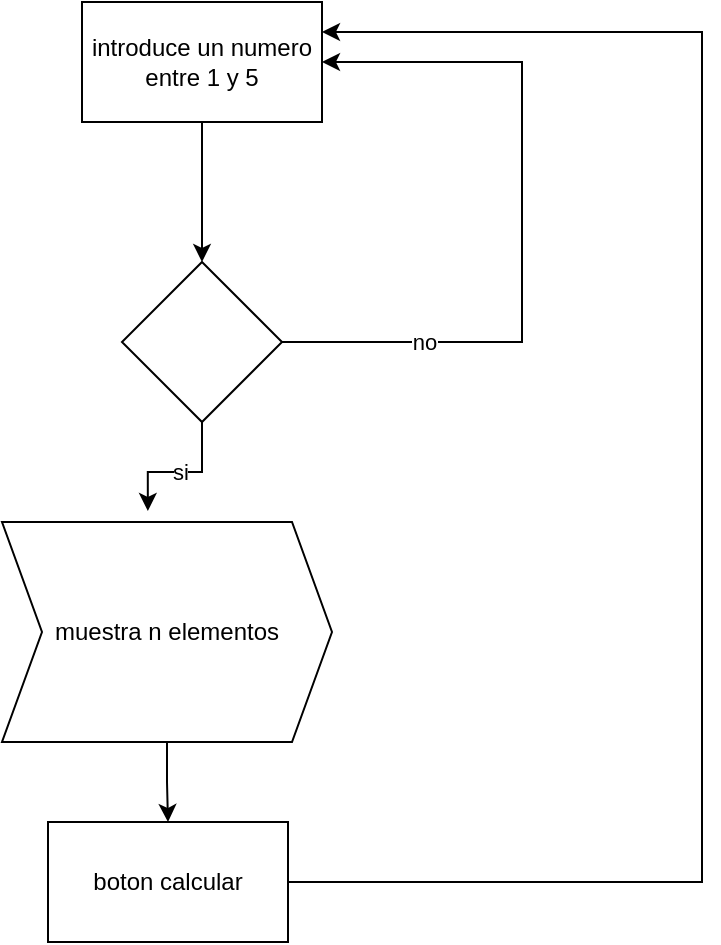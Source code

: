 <mxfile version="13.8.8" type="device"><diagram id="I2f1FhAdXL4x6a40cblb" name="Page-1"><mxGraphModel dx="868" dy="393" grid="1" gridSize="10" guides="1" tooltips="1" connect="1" arrows="1" fold="1" page="1" pageScale="1" pageWidth="850" pageHeight="1100" math="0" shadow="0"><root><mxCell id="0"/><mxCell id="1" parent="0"/><mxCell id="7nOsnFwzvUWGQF6UuWUz-3" style="edgeStyle=orthogonalEdgeStyle;rounded=0;orthogonalLoop=1;jettySize=auto;html=1;entryX=0.5;entryY=0;entryDx=0;entryDy=0;" edge="1" parent="1" source="7nOsnFwzvUWGQF6UuWUz-1" target="7nOsnFwzvUWGQF6UuWUz-2"><mxGeometry relative="1" as="geometry"/></mxCell><mxCell id="7nOsnFwzvUWGQF6UuWUz-1" value="introduce un numero entre 1 y 5" style="rounded=0;whiteSpace=wrap;html=1;" vertex="1" parent="1"><mxGeometry x="360" y="30" width="120" height="60" as="geometry"/></mxCell><mxCell id="7nOsnFwzvUWGQF6UuWUz-4" style="edgeStyle=orthogonalEdgeStyle;rounded=0;orthogonalLoop=1;jettySize=auto;html=1;entryX=1;entryY=0.5;entryDx=0;entryDy=0;" edge="1" parent="1" source="7nOsnFwzvUWGQF6UuWUz-2" target="7nOsnFwzvUWGQF6UuWUz-1"><mxGeometry relative="1" as="geometry"><mxPoint x="580" y="80" as="targetPoint"/><Array as="points"><mxPoint x="580" y="200"/><mxPoint x="580" y="60"/></Array></mxGeometry></mxCell><mxCell id="7nOsnFwzvUWGQF6UuWUz-5" value="no" style="edgeLabel;html=1;align=center;verticalAlign=middle;resizable=0;points=[];" vertex="1" connectable="0" parent="7nOsnFwzvUWGQF6UuWUz-4"><mxGeometry x="-0.606" relative="1" as="geometry"><mxPoint as="offset"/></mxGeometry></mxCell><mxCell id="7nOsnFwzvUWGQF6UuWUz-7" value="si" style="edgeStyle=orthogonalEdgeStyle;rounded=0;orthogonalLoop=1;jettySize=auto;html=1;entryX=0.442;entryY=-0.05;entryDx=0;entryDy=0;entryPerimeter=0;" edge="1" parent="1" source="7nOsnFwzvUWGQF6UuWUz-2" target="7nOsnFwzvUWGQF6UuWUz-6"><mxGeometry relative="1" as="geometry"/></mxCell><mxCell id="7nOsnFwzvUWGQF6UuWUz-2" value="" style="rhombus;whiteSpace=wrap;html=1;" vertex="1" parent="1"><mxGeometry x="380" y="160" width="80" height="80" as="geometry"/></mxCell><mxCell id="7nOsnFwzvUWGQF6UuWUz-9" style="edgeStyle=orthogonalEdgeStyle;rounded=0;orthogonalLoop=1;jettySize=auto;html=1;entryX=0.5;entryY=0;entryDx=0;entryDy=0;" edge="1" parent="1" source="7nOsnFwzvUWGQF6UuWUz-6" target="7nOsnFwzvUWGQF6UuWUz-8"><mxGeometry relative="1" as="geometry"/></mxCell><mxCell id="7nOsnFwzvUWGQF6UuWUz-6" value="muestra n elementos" style="shape=step;perimeter=stepPerimeter;whiteSpace=wrap;html=1;fixedSize=1;" vertex="1" parent="1"><mxGeometry x="320" y="290" width="165" height="110" as="geometry"/></mxCell><mxCell id="7nOsnFwzvUWGQF6UuWUz-10" style="edgeStyle=orthogonalEdgeStyle;rounded=0;orthogonalLoop=1;jettySize=auto;html=1;entryX=1;entryY=0.25;entryDx=0;entryDy=0;" edge="1" parent="1" source="7nOsnFwzvUWGQF6UuWUz-8" target="7nOsnFwzvUWGQF6UuWUz-1"><mxGeometry relative="1" as="geometry"><mxPoint x="670" y="30" as="targetPoint"/><Array as="points"><mxPoint x="670" y="470"/><mxPoint x="670" y="45"/></Array></mxGeometry></mxCell><mxCell id="7nOsnFwzvUWGQF6UuWUz-8" value="boton calcular" style="rounded=0;whiteSpace=wrap;html=1;" vertex="1" parent="1"><mxGeometry x="343" y="440" width="120" height="60" as="geometry"/></mxCell></root></mxGraphModel></diagram></mxfile>